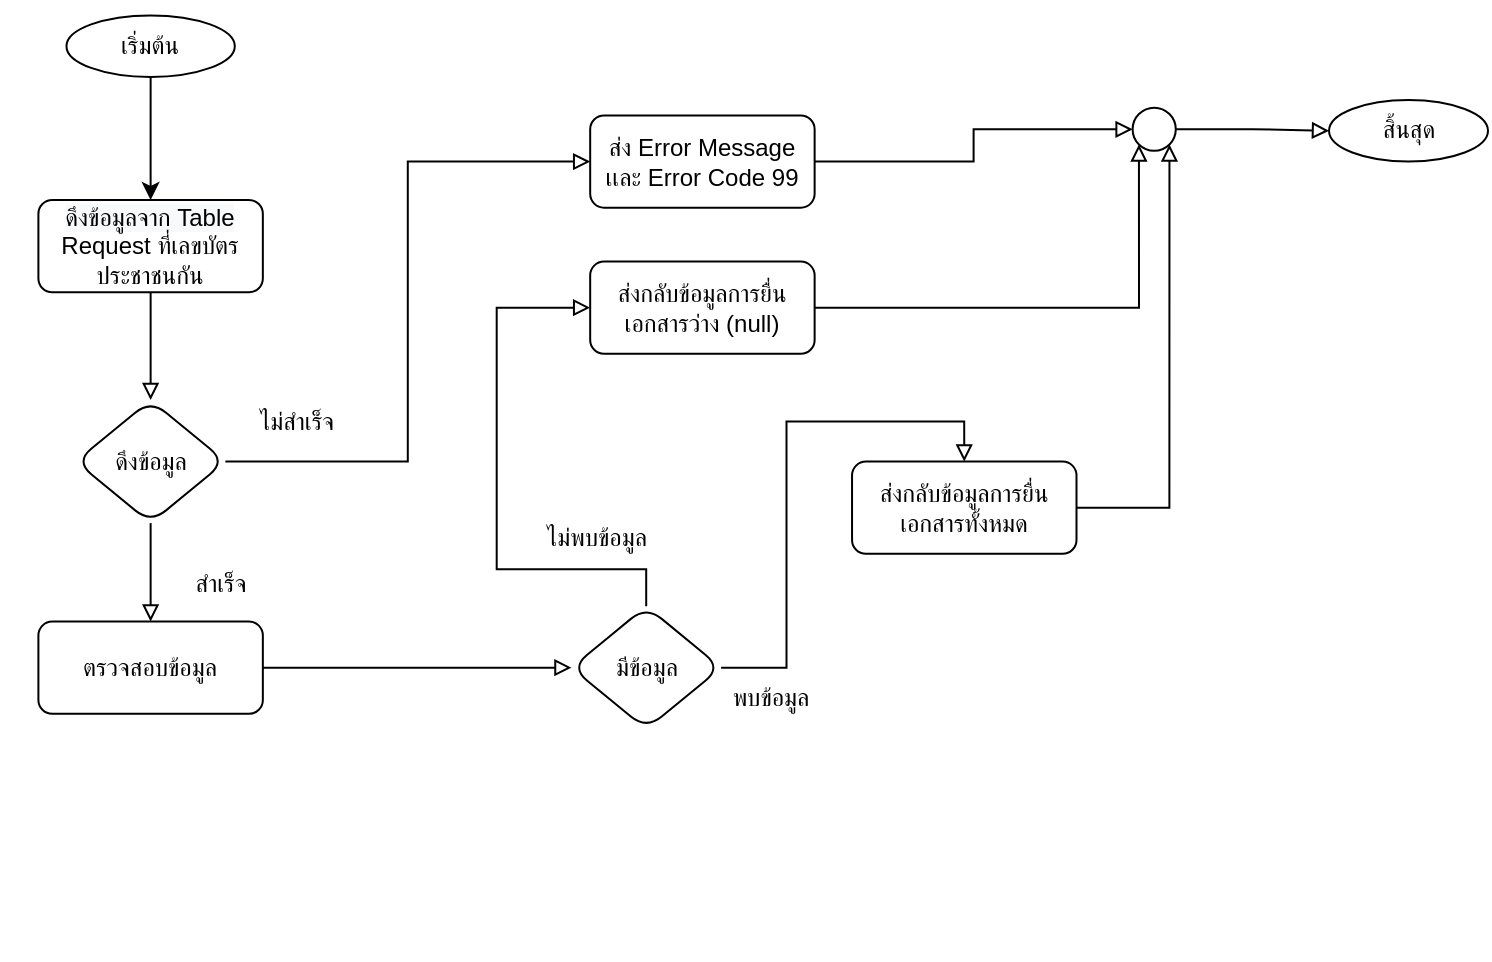<mxfile version="20.2.7" type="github">
  <diagram id="KNPTt2FtTy1nRqzTEt9b" name="หน้า-1">
    <mxGraphModel dx="823" dy="534" grid="1" gridSize="10" guides="1" tooltips="1" connect="1" arrows="1" fold="1" page="1" pageScale="1" pageWidth="827" pageHeight="1169" math="0" shadow="0">
      <root>
        <mxCell id="0" />
        <mxCell id="1" parent="0" />
        <mxCell id="E8JjlWG6P60XFBqgVYq_-1" value="" style="group" vertex="1" connectable="0" parent="1">
          <mxGeometry x="42" y="40" width="744" height="480" as="geometry" />
        </mxCell>
        <mxCell id="E8JjlWG6P60XFBqgVYq_-2" value="" style="group" vertex="1" connectable="0" parent="E8JjlWG6P60XFBqgVYq_-1">
          <mxGeometry x="19.2" y="7.692" width="724.8" height="356.923" as="geometry" />
        </mxCell>
        <mxCell id="E8JjlWG6P60XFBqgVYq_-3" value="เริ่มต้น" style="ellipse;whiteSpace=wrap;html=1;rounded=1;glass=0;strokeWidth=1;shadow=0;" vertex="1" parent="E8JjlWG6P60XFBqgVYq_-2">
          <mxGeometry x="14.028" width="84.17" height="30.769" as="geometry" />
        </mxCell>
        <mxCell id="E8JjlWG6P60XFBqgVYq_-4" value="สิ้นสุด" style="ellipse;whiteSpace=wrap;html=1;rounded=1;glass=0;strokeWidth=1;shadow=0;" vertex="1" parent="E8JjlWG6P60XFBqgVYq_-2">
          <mxGeometry x="645.306" y="42.308" width="79.494" height="30.769" as="geometry" />
        </mxCell>
        <mxCell id="E8JjlWG6P60XFBqgVYq_-5" value="&lt;span style=&quot;color: rgb(0, 0, 0); font-family: Helvetica; font-size: 12px; font-style: normal; font-variant-ligatures: normal; font-variant-caps: normal; font-weight: 400; letter-spacing: normal; orphans: 2; text-align: center; text-indent: 0px; text-transform: none; widows: 2; word-spacing: 0px; -webkit-text-stroke-width: 0px; background-color: rgb(248, 249, 250); text-decoration-thickness: initial; text-decoration-style: initial; text-decoration-color: initial; float: none; display: inline !important;&quot;&gt;ดึงข้อมูลจาก Table&lt;br&gt;&lt;/span&gt;Request ที่เลขบัตรประชาชนกัน" style="rounded=1;whiteSpace=wrap;html=1;" vertex="1" parent="E8JjlWG6P60XFBqgVYq_-2">
          <mxGeometry y="92.308" width="112.227" height="46.154" as="geometry" />
        </mxCell>
        <mxCell id="E8JjlWG6P60XFBqgVYq_-6" style="edgeStyle=orthogonalEdgeStyle;rounded=0;orthogonalLoop=1;jettySize=auto;html=1;entryX=0.5;entryY=0;entryDx=0;entryDy=0;" edge="1" parent="E8JjlWG6P60XFBqgVYq_-2" source="E8JjlWG6P60XFBqgVYq_-3" target="E8JjlWG6P60XFBqgVYq_-5">
          <mxGeometry relative="1" as="geometry" />
        </mxCell>
        <mxCell id="E8JjlWG6P60XFBqgVYq_-7" value="ส่ง Error Message เเละ Error Code 99" style="whiteSpace=wrap;html=1;rounded=1;" vertex="1" parent="E8JjlWG6P60XFBqgVYq_-2">
          <mxGeometry x="275.892" y="50" width="112.227" height="46.154" as="geometry" />
        </mxCell>
        <mxCell id="E8JjlWG6P60XFBqgVYq_-8" value="ตรวจสอบข้อมูล" style="whiteSpace=wrap;html=1;rounded=1;" vertex="1" parent="E8JjlWG6P60XFBqgVYq_-2">
          <mxGeometry y="303.077" width="112.227" height="46.154" as="geometry" />
        </mxCell>
        <mxCell id="E8JjlWG6P60XFBqgVYq_-9" style="edgeStyle=orthogonalEdgeStyle;rounded=0;orthogonalLoop=1;jettySize=auto;html=1;entryX=0;entryY=0.5;entryDx=0;entryDy=0;endArrow=block;endFill=0;" edge="1" parent="E8JjlWG6P60XFBqgVYq_-2" source="E8JjlWG6P60XFBqgVYq_-11" target="E8JjlWG6P60XFBqgVYq_-7">
          <mxGeometry relative="1" as="geometry" />
        </mxCell>
        <mxCell id="E8JjlWG6P60XFBqgVYq_-10" value="" style="edgeStyle=orthogonalEdgeStyle;rounded=0;orthogonalLoop=1;jettySize=auto;html=1;endArrow=block;endFill=0;" edge="1" parent="E8JjlWG6P60XFBqgVYq_-2" source="E8JjlWG6P60XFBqgVYq_-11" target="E8JjlWG6P60XFBqgVYq_-8">
          <mxGeometry relative="1" as="geometry" />
        </mxCell>
        <mxCell id="E8JjlWG6P60XFBqgVYq_-11" value="ดึงข้อมูล" style="rhombus;whiteSpace=wrap;html=1;rounded=1;" vertex="1" parent="E8JjlWG6P60XFBqgVYq_-2">
          <mxGeometry x="18.705" y="192.308" width="74.818" height="61.538" as="geometry" />
        </mxCell>
        <mxCell id="E8JjlWG6P60XFBqgVYq_-12" value="" style="edgeStyle=orthogonalEdgeStyle;rounded=0;orthogonalLoop=1;jettySize=auto;html=1;endArrow=block;endFill=0;" edge="1" parent="E8JjlWG6P60XFBqgVYq_-2" source="E8JjlWG6P60XFBqgVYq_-5" target="E8JjlWG6P60XFBqgVYq_-11">
          <mxGeometry relative="1" as="geometry" />
        </mxCell>
        <mxCell id="E8JjlWG6P60XFBqgVYq_-13" value="ไม่สำเร็จ" style="text;html=1;align=center;verticalAlign=middle;resizable=0;points=[];autosize=1;strokeColor=none;fillColor=none;" vertex="1" parent="E8JjlWG6P60XFBqgVYq_-2">
          <mxGeometry x="93.523" y="188.462" width="70" height="30" as="geometry" />
        </mxCell>
        <mxCell id="E8JjlWG6P60XFBqgVYq_-14" value="สำเร็จ" style="text;html=1;align=center;verticalAlign=middle;resizable=0;points=[];autosize=1;strokeColor=none;fillColor=none;" vertex="1" parent="E8JjlWG6P60XFBqgVYq_-2">
          <mxGeometry x="65.466" y="269.231" width="50" height="30" as="geometry" />
        </mxCell>
        <mxCell id="E8JjlWG6P60XFBqgVYq_-15" value="มีข้อมูล" style="rhombus;whiteSpace=wrap;html=1;rounded=1;" vertex="1" parent="E8JjlWG6P60XFBqgVYq_-2">
          <mxGeometry x="266.539" y="295.385" width="74.818" height="61.538" as="geometry" />
        </mxCell>
        <mxCell id="E8JjlWG6P60XFBqgVYq_-16" value="" style="edgeStyle=orthogonalEdgeStyle;rounded=0;orthogonalLoop=1;jettySize=auto;html=1;endArrow=block;endFill=0;" edge="1" parent="E8JjlWG6P60XFBqgVYq_-2" source="E8JjlWG6P60XFBqgVYq_-8" target="E8JjlWG6P60XFBqgVYq_-15">
          <mxGeometry relative="1" as="geometry" />
        </mxCell>
        <mxCell id="E8JjlWG6P60XFBqgVYq_-17" value="ส่งกลับข้อมูลการยื่นเอกสารว่าง (null)" style="whiteSpace=wrap;html=1;rounded=1;" vertex="1" parent="E8JjlWG6P60XFBqgVYq_-2">
          <mxGeometry x="275.892" y="123.077" width="112.227" height="46.154" as="geometry" />
        </mxCell>
        <mxCell id="E8JjlWG6P60XFBqgVYq_-18" value="" style="edgeStyle=orthogonalEdgeStyle;rounded=0;orthogonalLoop=1;jettySize=auto;html=1;endArrow=block;endFill=0;" edge="1" parent="E8JjlWG6P60XFBqgVYq_-2" source="E8JjlWG6P60XFBqgVYq_-15" target="E8JjlWG6P60XFBqgVYq_-17">
          <mxGeometry relative="1" as="geometry">
            <Array as="points">
              <mxPoint x="303.948" y="276.923" />
              <mxPoint x="229.13" y="276.923" />
              <mxPoint x="229.13" y="146.154" />
            </Array>
          </mxGeometry>
        </mxCell>
        <mxCell id="E8JjlWG6P60XFBqgVYq_-19" value="ไม่พบข้อมูล" style="text;html=1;align=center;verticalAlign=middle;resizable=0;points=[];autosize=1;strokeColor=none;fillColor=none;" vertex="1" parent="E8JjlWG6P60XFBqgVYq_-2">
          <mxGeometry x="238.483" y="246.154" width="80" height="30" as="geometry" />
        </mxCell>
        <mxCell id="E8JjlWG6P60XFBqgVYq_-20" value="พบข้อมูล" style="text;html=1;align=center;verticalAlign=middle;resizable=0;points=[];autosize=1;strokeColor=none;fillColor=none;" vertex="1" parent="E8JjlWG6P60XFBqgVYq_-2">
          <mxGeometry x="331.07" y="326.154" width="70" height="30" as="geometry" />
        </mxCell>
        <mxCell id="E8JjlWG6P60XFBqgVYq_-21" value="ส่งกลับข้อมูลการยื่นเอกสารทั้งหมด" style="whiteSpace=wrap;html=1;rounded=1;" vertex="1" parent="E8JjlWG6P60XFBqgVYq_-2">
          <mxGeometry x="406.823" y="223.077" width="112.227" height="46.154" as="geometry" />
        </mxCell>
        <mxCell id="E8JjlWG6P60XFBqgVYq_-22" value="" style="edgeStyle=orthogonalEdgeStyle;rounded=0;orthogonalLoop=1;jettySize=auto;html=1;endArrow=block;endFill=0;entryX=0.5;entryY=0;entryDx=0;entryDy=0;" edge="1" parent="E8JjlWG6P60XFBqgVYq_-2" source="E8JjlWG6P60XFBqgVYq_-15" target="E8JjlWG6P60XFBqgVYq_-21">
          <mxGeometry relative="1" as="geometry">
            <mxPoint x="56.114" y="484.615" as="targetPoint" />
          </mxGeometry>
        </mxCell>
        <mxCell id="E8JjlWG6P60XFBqgVYq_-23" value="" style="edgeStyle=orthogonalEdgeStyle;rounded=0;orthogonalLoop=1;jettySize=auto;html=1;endArrow=block;endFill=0;" edge="1" parent="E8JjlWG6P60XFBqgVYq_-2" source="E8JjlWG6P60XFBqgVYq_-24" target="E8JjlWG6P60XFBqgVYq_-4">
          <mxGeometry relative="1" as="geometry" />
        </mxCell>
        <mxCell id="E8JjlWG6P60XFBqgVYq_-24" value="" style="ellipse;whiteSpace=wrap;html=1;aspect=fixed;" vertex="1" parent="E8JjlWG6P60XFBqgVYq_-2">
          <mxGeometry x="547.107" y="46.154" width="21.582" height="21.582" as="geometry" />
        </mxCell>
        <mxCell id="E8JjlWG6P60XFBqgVYq_-25" style="edgeStyle=orthogonalEdgeStyle;rounded=0;orthogonalLoop=1;jettySize=auto;html=1;entryX=0;entryY=0.5;entryDx=0;entryDy=0;endArrow=block;endFill=0;" edge="1" parent="E8JjlWG6P60XFBqgVYq_-2" source="E8JjlWG6P60XFBqgVYq_-7" target="E8JjlWG6P60XFBqgVYq_-24">
          <mxGeometry relative="1" as="geometry" />
        </mxCell>
        <mxCell id="E8JjlWG6P60XFBqgVYq_-26" style="edgeStyle=orthogonalEdgeStyle;rounded=0;orthogonalLoop=1;jettySize=auto;html=1;entryX=0;entryY=1;entryDx=0;entryDy=0;endArrow=block;endFill=0;" edge="1" parent="E8JjlWG6P60XFBqgVYq_-2" source="E8JjlWG6P60XFBqgVYq_-17" target="E8JjlWG6P60XFBqgVYq_-24">
          <mxGeometry relative="1" as="geometry" />
        </mxCell>
        <mxCell id="E8JjlWG6P60XFBqgVYq_-27" style="edgeStyle=orthogonalEdgeStyle;rounded=0;orthogonalLoop=1;jettySize=auto;html=1;entryX=1;entryY=1;entryDx=0;entryDy=0;endArrow=block;endFill=0;" edge="1" parent="E8JjlWG6P60XFBqgVYq_-2" source="E8JjlWG6P60XFBqgVYq_-21" target="E8JjlWG6P60XFBqgVYq_-24">
          <mxGeometry relative="1" as="geometry" />
        </mxCell>
      </root>
    </mxGraphModel>
  </diagram>
</mxfile>
